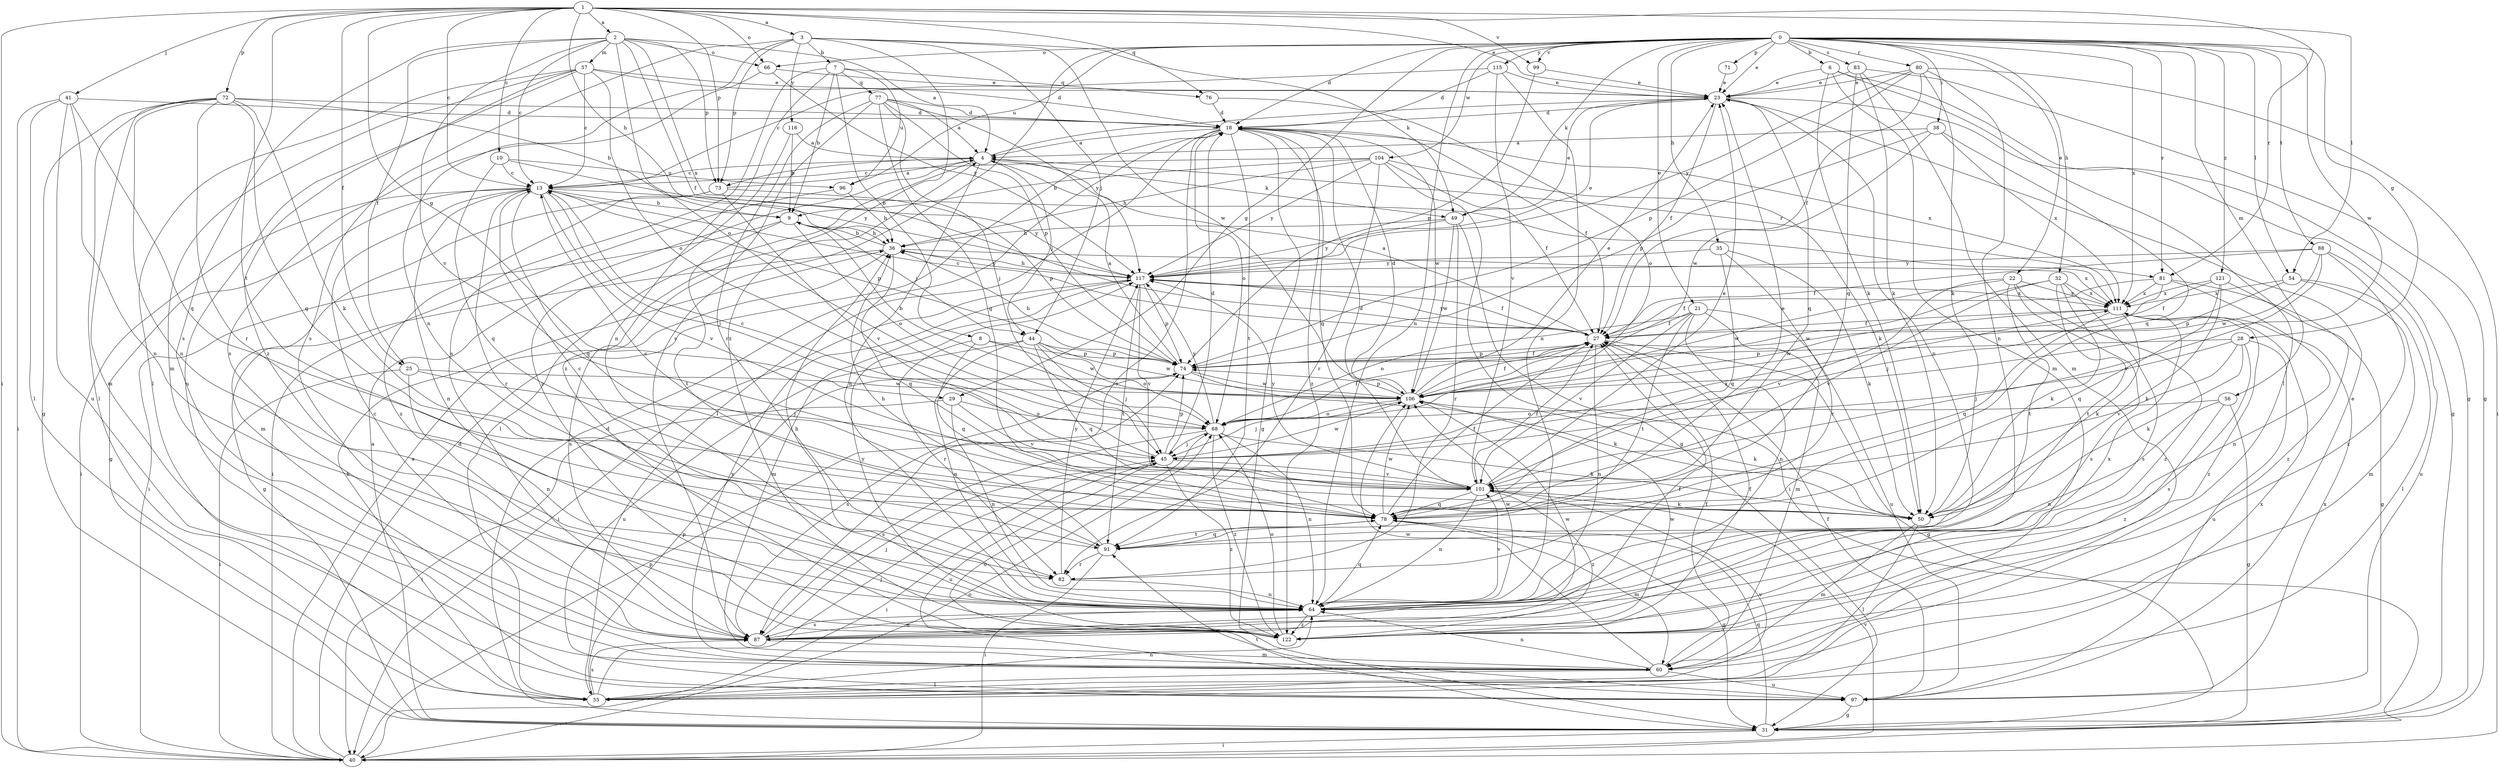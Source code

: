 strict digraph  {
0;
1;
2;
3;
4;
6;
7;
8;
9;
10;
13;
18;
21;
22;
23;
25;
27;
28;
29;
31;
32;
35;
36;
38;
40;
41;
44;
45;
49;
50;
54;
55;
56;
57;
60;
64;
66;
68;
71;
72;
73;
74;
76;
77;
78;
80;
81;
82;
83;
87;
88;
91;
96;
97;
99;
101;
104;
106;
111;
115;
116;
117;
121;
122;
0 -> 6  [label=b];
0 -> 18  [label=d];
0 -> 21  [label=e];
0 -> 22  [label=e];
0 -> 23  [label=e];
0 -> 28  [label=g];
0 -> 29  [label=g];
0 -> 32  [label=h];
0 -> 35  [label=h];
0 -> 38  [label=i];
0 -> 49  [label=k];
0 -> 54  [label=l];
0 -> 56  [label=m];
0 -> 64  [label=n];
0 -> 66  [label=o];
0 -> 71  [label=p];
0 -> 80  [label=r];
0 -> 81  [label=r];
0 -> 83  [label=s];
0 -> 87  [label=s];
0 -> 88  [label=t];
0 -> 96  [label=u];
0 -> 99  [label=v];
0 -> 104  [label=w];
0 -> 106  [label=w];
0 -> 111  [label=x];
0 -> 115  [label=y];
0 -> 121  [label=z];
1 -> 2  [label=a];
1 -> 3  [label=a];
1 -> 10  [label=c];
1 -> 13  [label=c];
1 -> 23  [label=e];
1 -> 25  [label=f];
1 -> 29  [label=g];
1 -> 36  [label=h];
1 -> 40  [label=i];
1 -> 41  [label=j];
1 -> 54  [label=l];
1 -> 66  [label=o];
1 -> 72  [label=p];
1 -> 73  [label=p];
1 -> 76  [label=q];
1 -> 81  [label=r];
1 -> 91  [label=t];
1 -> 99  [label=v];
2 -> 4  [label=a];
2 -> 13  [label=c];
2 -> 25  [label=f];
2 -> 27  [label=f];
2 -> 57  [label=m];
2 -> 66  [label=o];
2 -> 68  [label=o];
2 -> 73  [label=p];
2 -> 87  [label=s];
2 -> 101  [label=v];
2 -> 111  [label=x];
3 -> 7  [label=b];
3 -> 44  [label=j];
3 -> 49  [label=k];
3 -> 64  [label=n];
3 -> 73  [label=p];
3 -> 87  [label=s];
3 -> 106  [label=w];
3 -> 116  [label=y];
3 -> 122  [label=z];
4 -> 13  [label=c];
4 -> 23  [label=e];
4 -> 44  [label=j];
4 -> 49  [label=k];
4 -> 55  [label=l];
4 -> 64  [label=n];
4 -> 73  [label=p];
4 -> 81  [label=r];
6 -> 23  [label=e];
6 -> 31  [label=g];
6 -> 50  [label=k];
6 -> 55  [label=l];
6 -> 60  [label=m];
7 -> 8  [label=b];
7 -> 9  [label=b];
7 -> 64  [label=n];
7 -> 76  [label=q];
7 -> 77  [label=q];
7 -> 87  [label=s];
7 -> 96  [label=u];
8 -> 74  [label=p];
8 -> 78  [label=q];
8 -> 82  [label=r];
8 -> 106  [label=w];
9 -> 36  [label=h];
9 -> 40  [label=i];
9 -> 44  [label=j];
9 -> 68  [label=o];
9 -> 91  [label=t];
10 -> 13  [label=c];
10 -> 78  [label=q];
10 -> 96  [label=u];
10 -> 117  [label=y];
13 -> 9  [label=b];
13 -> 31  [label=g];
13 -> 40  [label=i];
13 -> 45  [label=j];
13 -> 64  [label=n];
13 -> 74  [label=p];
13 -> 78  [label=q];
13 -> 82  [label=r];
13 -> 101  [label=v];
13 -> 117  [label=y];
18 -> 4  [label=a];
18 -> 27  [label=f];
18 -> 31  [label=g];
18 -> 55  [label=l];
18 -> 68  [label=o];
18 -> 78  [label=q];
18 -> 87  [label=s];
18 -> 91  [label=t];
18 -> 106  [label=w];
18 -> 111  [label=x];
18 -> 122  [label=z];
21 -> 27  [label=f];
21 -> 60  [label=m];
21 -> 64  [label=n];
21 -> 68  [label=o];
21 -> 91  [label=t];
21 -> 97  [label=u];
21 -> 101  [label=v];
22 -> 87  [label=s];
22 -> 91  [label=t];
22 -> 101  [label=v];
22 -> 106  [label=w];
22 -> 111  [label=x];
22 -> 122  [label=z];
23 -> 18  [label=d];
23 -> 27  [label=f];
23 -> 31  [label=g];
23 -> 64  [label=n];
23 -> 78  [label=q];
25 -> 40  [label=i];
25 -> 45  [label=j];
25 -> 64  [label=n];
25 -> 106  [label=w];
27 -> 4  [label=a];
27 -> 13  [label=c];
27 -> 31  [label=g];
27 -> 64  [label=n];
27 -> 74  [label=p];
27 -> 117  [label=y];
28 -> 45  [label=j];
28 -> 50  [label=k];
28 -> 74  [label=p];
28 -> 87  [label=s];
28 -> 97  [label=u];
28 -> 101  [label=v];
29 -> 40  [label=i];
29 -> 64  [label=n];
29 -> 68  [label=o];
29 -> 101  [label=v];
31 -> 4  [label=a];
31 -> 18  [label=d];
31 -> 40  [label=i];
31 -> 78  [label=q];
31 -> 91  [label=t];
32 -> 50  [label=k];
32 -> 87  [label=s];
32 -> 91  [label=t];
32 -> 101  [label=v];
32 -> 106  [label=w];
32 -> 111  [label=x];
35 -> 50  [label=k];
35 -> 78  [label=q];
35 -> 82  [label=r];
35 -> 117  [label=y];
36 -> 9  [label=b];
36 -> 31  [label=g];
36 -> 78  [label=q];
36 -> 87  [label=s];
36 -> 111  [label=x];
36 -> 117  [label=y];
38 -> 4  [label=a];
38 -> 74  [label=p];
38 -> 78  [label=q];
38 -> 106  [label=w];
38 -> 111  [label=x];
40 -> 4  [label=a];
40 -> 18  [label=d];
40 -> 68  [label=o];
40 -> 74  [label=p];
40 -> 101  [label=v];
41 -> 18  [label=d];
41 -> 40  [label=i];
41 -> 55  [label=l];
41 -> 64  [label=n];
41 -> 78  [label=q];
41 -> 97  [label=u];
44 -> 45  [label=j];
44 -> 64  [label=n];
44 -> 68  [label=o];
44 -> 74  [label=p];
44 -> 78  [label=q];
44 -> 97  [label=u];
44 -> 106  [label=w];
45 -> 13  [label=c];
45 -> 18  [label=d];
45 -> 40  [label=i];
45 -> 74  [label=p];
45 -> 97  [label=u];
45 -> 101  [label=v];
45 -> 106  [label=w];
45 -> 111  [label=x];
45 -> 122  [label=z];
49 -> 23  [label=e];
49 -> 36  [label=h];
49 -> 40  [label=i];
49 -> 82  [label=r];
49 -> 106  [label=w];
49 -> 117  [label=y];
50 -> 13  [label=c];
50 -> 55  [label=l];
50 -> 60  [label=m];
54 -> 55  [label=l];
54 -> 60  [label=m];
54 -> 74  [label=p];
54 -> 111  [label=x];
55 -> 36  [label=h];
55 -> 45  [label=j];
55 -> 64  [label=n];
55 -> 74  [label=p];
55 -> 87  [label=s];
55 -> 101  [label=v];
55 -> 111  [label=x];
56 -> 31  [label=g];
56 -> 64  [label=n];
56 -> 68  [label=o];
56 -> 122  [label=z];
57 -> 13  [label=c];
57 -> 18  [label=d];
57 -> 23  [label=e];
57 -> 55  [label=l];
57 -> 60  [label=m];
57 -> 68  [label=o];
57 -> 97  [label=u];
57 -> 122  [label=z];
60 -> 27  [label=f];
60 -> 55  [label=l];
60 -> 64  [label=n];
60 -> 97  [label=u];
60 -> 106  [label=w];
60 -> 117  [label=y];
64 -> 36  [label=h];
64 -> 78  [label=q];
64 -> 87  [label=s];
64 -> 101  [label=v];
64 -> 106  [label=w];
64 -> 111  [label=x];
64 -> 122  [label=z];
66 -> 23  [label=e];
66 -> 87  [label=s];
66 -> 117  [label=y];
68 -> 27  [label=f];
68 -> 45  [label=j];
68 -> 50  [label=k];
68 -> 64  [label=n];
68 -> 87  [label=s];
68 -> 117  [label=y];
68 -> 122  [label=z];
71 -> 23  [label=e];
72 -> 9  [label=b];
72 -> 18  [label=d];
72 -> 31  [label=g];
72 -> 50  [label=k];
72 -> 55  [label=l];
72 -> 60  [label=m];
72 -> 64  [label=n];
72 -> 78  [label=q];
72 -> 82  [label=r];
73 -> 4  [label=a];
73 -> 60  [label=m];
73 -> 74  [label=p];
73 -> 101  [label=v];
73 -> 122  [label=z];
74 -> 4  [label=a];
74 -> 27  [label=f];
74 -> 36  [label=h];
74 -> 50  [label=k];
74 -> 87  [label=s];
74 -> 106  [label=w];
76 -> 18  [label=d];
76 -> 68  [label=o];
77 -> 4  [label=a];
77 -> 18  [label=d];
77 -> 45  [label=j];
77 -> 74  [label=p];
77 -> 78  [label=q];
77 -> 82  [label=r];
77 -> 117  [label=y];
77 -> 122  [label=z];
78 -> 23  [label=e];
78 -> 27  [label=f];
78 -> 31  [label=g];
78 -> 60  [label=m];
78 -> 91  [label=t];
78 -> 106  [label=w];
80 -> 23  [label=e];
80 -> 27  [label=f];
80 -> 40  [label=i];
80 -> 50  [label=k];
80 -> 64  [label=n];
80 -> 74  [label=p];
80 -> 117  [label=y];
81 -> 27  [label=f];
81 -> 31  [label=g];
81 -> 45  [label=j];
81 -> 64  [label=n];
81 -> 111  [label=x];
82 -> 64  [label=n];
82 -> 117  [label=y];
83 -> 23  [label=e];
83 -> 31  [label=g];
83 -> 50  [label=k];
83 -> 60  [label=m];
83 -> 78  [label=q];
87 -> 13  [label=c];
87 -> 27  [label=f];
87 -> 45  [label=j];
87 -> 60  [label=m];
87 -> 64  [label=n];
87 -> 106  [label=w];
88 -> 27  [label=f];
88 -> 97  [label=u];
88 -> 101  [label=v];
88 -> 106  [label=w];
88 -> 117  [label=y];
88 -> 122  [label=z];
91 -> 13  [label=c];
91 -> 36  [label=h];
91 -> 40  [label=i];
91 -> 78  [label=q];
91 -> 82  [label=r];
96 -> 36  [label=h];
96 -> 40  [label=i];
97 -> 23  [label=e];
97 -> 27  [label=f];
97 -> 31  [label=g];
97 -> 68  [label=o];
97 -> 111  [label=x];
99 -> 23  [label=e];
99 -> 74  [label=p];
101 -> 18  [label=d];
101 -> 23  [label=e];
101 -> 27  [label=f];
101 -> 50  [label=k];
101 -> 64  [label=n];
101 -> 78  [label=q];
101 -> 117  [label=y];
101 -> 122  [label=z];
104 -> 9  [label=b];
104 -> 13  [label=c];
104 -> 27  [label=f];
104 -> 31  [label=g];
104 -> 36  [label=h];
104 -> 50  [label=k];
104 -> 82  [label=r];
104 -> 117  [label=y];
106 -> 9  [label=b];
106 -> 18  [label=d];
106 -> 23  [label=e];
106 -> 27  [label=f];
106 -> 45  [label=j];
106 -> 50  [label=k];
106 -> 68  [label=o];
106 -> 74  [label=p];
111 -> 27  [label=f];
111 -> 50  [label=k];
111 -> 78  [label=q];
111 -> 106  [label=w];
111 -> 122  [label=z];
115 -> 13  [label=c];
115 -> 18  [label=d];
115 -> 23  [label=e];
115 -> 64  [label=n];
115 -> 101  [label=v];
116 -> 4  [label=a];
116 -> 9  [label=b];
116 -> 122  [label=z];
117 -> 23  [label=e];
117 -> 27  [label=f];
117 -> 36  [label=h];
117 -> 40  [label=i];
117 -> 60  [label=m];
117 -> 74  [label=p];
117 -> 91  [label=t];
117 -> 101  [label=v];
117 -> 111  [label=x];
121 -> 27  [label=f];
121 -> 50  [label=k];
121 -> 78  [label=q];
121 -> 111  [label=x];
121 -> 122  [label=z];
122 -> 27  [label=f];
122 -> 68  [label=o];
122 -> 106  [label=w];
122 -> 117  [label=y];
}
